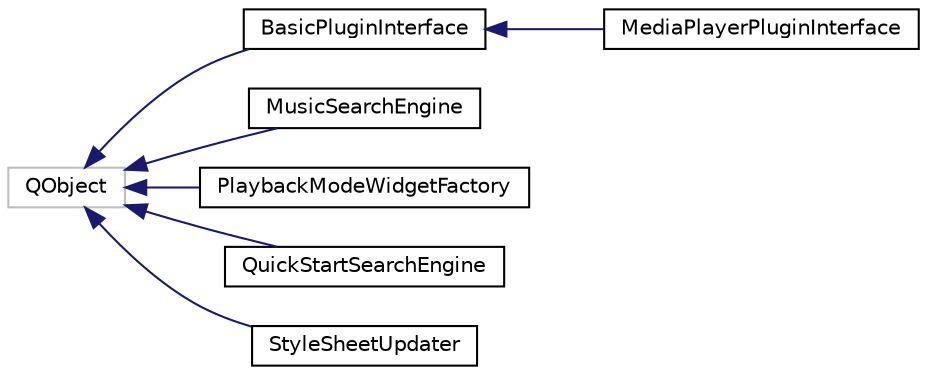 digraph "Graphical Class Hierarchy"
{
  edge [fontname="Helvetica",fontsize="10",labelfontname="Helvetica",labelfontsize="10"];
  node [fontname="Helvetica",fontsize="10",shape=record];
  rankdir="LR";
  Node1 [label="QObject",height=0.2,width=0.4,color="grey75", fillcolor="white", style="filled"];
  Node1 -> Node2 [dir="back",color="midnightblue",fontsize="10",style="solid",fontname="Helvetica"];
  Node2 [label="BasicPluginInterface",height=0.2,width=0.4,color="black", fillcolor="white", style="filled",URL="$class_basic_plugin_interface.html"];
  Node2 -> Node3 [dir="back",color="midnightblue",fontsize="10",style="solid",fontname="Helvetica"];
  Node3 [label="MediaPlayerPluginInterface",height=0.2,width=0.4,color="black", fillcolor="white", style="filled",URL="$class_media_player_plugin_interface.html"];
  Node1 -> Node4 [dir="back",color="midnightblue",fontsize="10",style="solid",fontname="Helvetica"];
  Node4 [label="MusicSearchEngine",height=0.2,width=0.4,color="black", fillcolor="white", style="filled",URL="$class_music_search_engine.html"];
  Node1 -> Node5 [dir="back",color="midnightblue",fontsize="10",style="solid",fontname="Helvetica"];
  Node5 [label="PlaybackModeWidgetFactory",height=0.2,width=0.4,color="black", fillcolor="white", style="filled",URL="$class_playback_mode_widget_factory.html",tooltip="Factory or helper? "];
  Node1 -> Node6 [dir="back",color="midnightblue",fontsize="10",style="solid",fontname="Helvetica"];
  Node6 [label="QuickStartSearchEngine",height=0.2,width=0.4,color="black", fillcolor="white", style="filled",URL="$class_quick_start_search_engine.html"];
  Node1 -> Node7 [dir="back",color="midnightblue",fontsize="10",style="solid",fontname="Helvetica"];
  Node7 [label="StyleSheetUpdater",height=0.2,width=0.4,color="black", fillcolor="white", style="filled",URL="$class_style_sheet_updater.html"];
}
